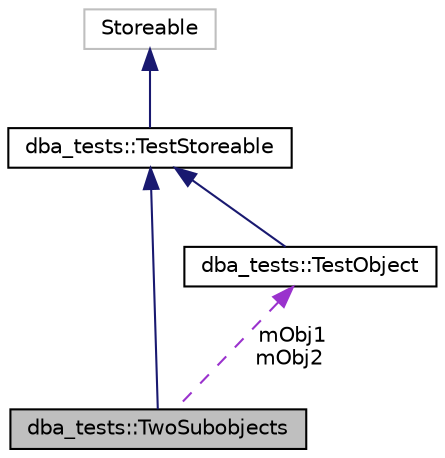 digraph "dba_tests::TwoSubobjects"
{
  edge [fontname="Helvetica",fontsize="10",labelfontname="Helvetica",labelfontsize="10"];
  node [fontname="Helvetica",fontsize="10",shape=record];
  Node1 [label="dba_tests::TwoSubobjects",height=0.2,width=0.4,color="black", fillcolor="grey75", style="filled" fontcolor="black"];
  Node2 -> Node1 [dir="back",color="midnightblue",fontsize="10",style="solid",fontname="Helvetica"];
  Node2 [label="dba_tests::TestStoreable",height=0.2,width=0.4,color="black", fillcolor="white", style="filled",URL="$classdba__tests_1_1_test_storeable.html"];
  Node3 -> Node2 [dir="back",color="midnightblue",fontsize="10",style="solid",fontname="Helvetica"];
  Node3 [label="Storeable",height=0.2,width=0.4,color="grey75", fillcolor="white", style="filled"];
  Node4 -> Node1 [dir="back",color="darkorchid3",fontsize="10",style="dashed",label=" mObj1\nmObj2" ,fontname="Helvetica"];
  Node4 [label="dba_tests::TestObject",height=0.2,width=0.4,color="black", fillcolor="white", style="filled",URL="$classdba__tests_1_1_test_object.html"];
  Node2 -> Node4 [dir="back",color="midnightblue",fontsize="10",style="solid",fontname="Helvetica"];
}
